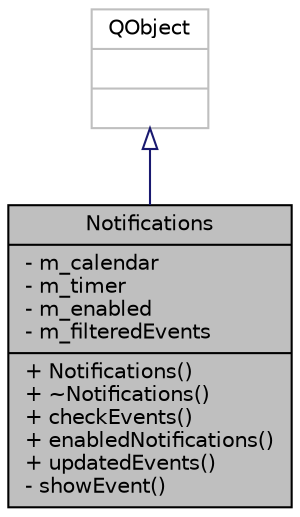 digraph "Notifications"
{
 // LATEX_PDF_SIZE
  edge [fontname="Helvetica",fontsize="10",labelfontname="Helvetica",labelfontsize="10"];
  node [fontname="Helvetica",fontsize="10",shape=record];
  Node1 [label="{Notifications\n|- m_calendar\l- m_timer\l- m_enabled\l- m_filteredEvents\l|+ Notifications()\l+ ~Notifications()\l+ checkEvents()\l+ enabledNotifications()\l+ updatedEvents()\l- showEvent()\l}",height=0.2,width=0.4,color="black", fillcolor="grey75", style="filled", fontcolor="black",tooltip=" "];
  Node2 -> Node1 [dir="back",color="midnightblue",fontsize="10",style="solid",arrowtail="onormal"];
  Node2 [label="{QObject\n||}",height=0.2,width=0.4,color="grey75", fillcolor="white", style="filled",tooltip=" "];
}
